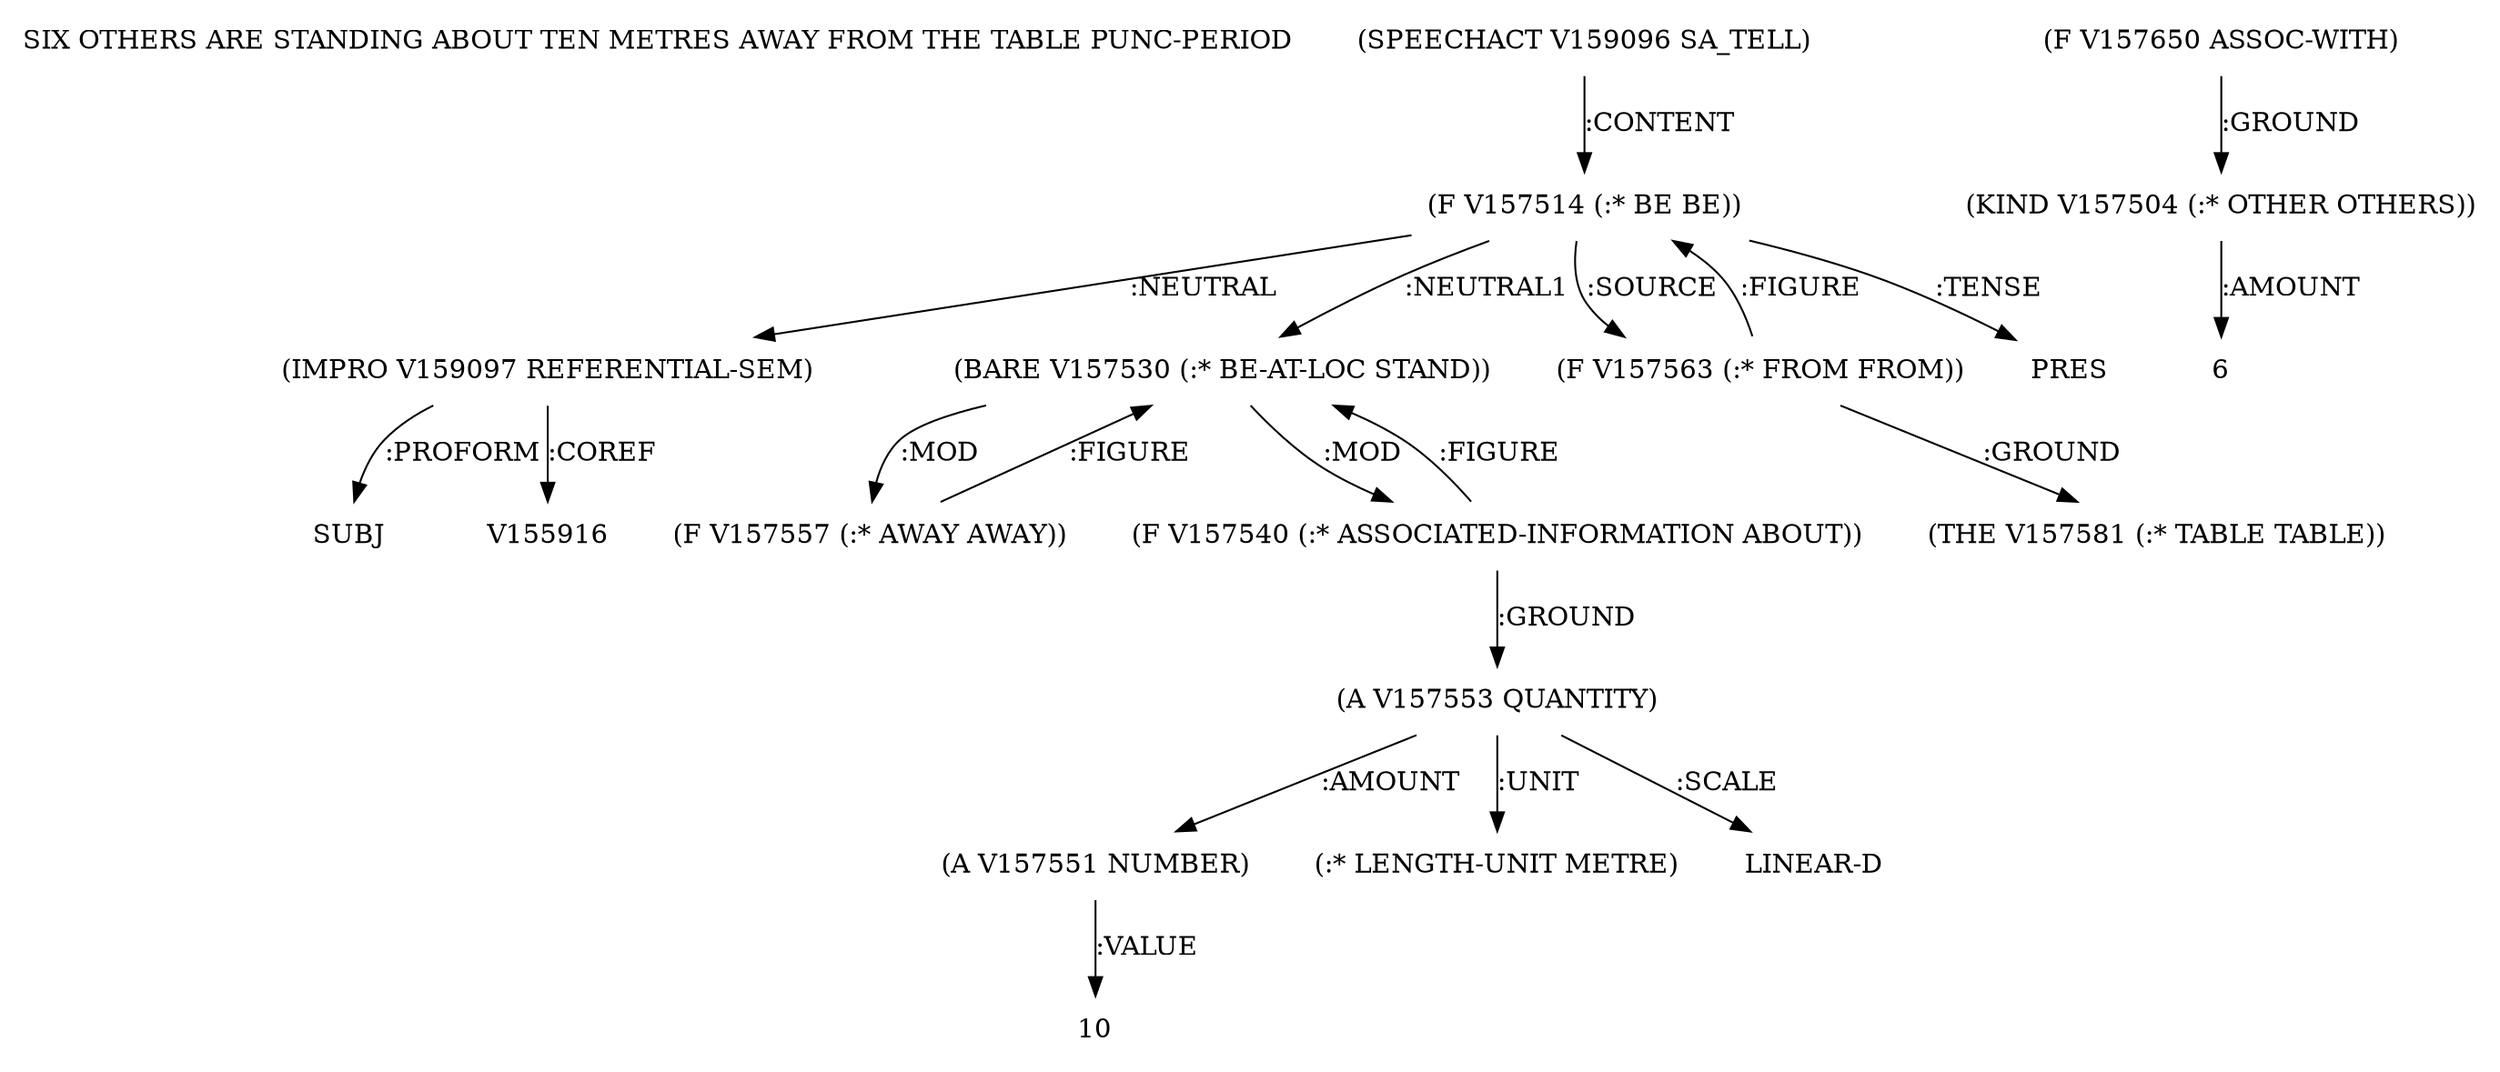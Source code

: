 digraph Terms {
  node [shape=none]
  "SIX OTHERS ARE STANDING ABOUT TEN METRES AWAY FROM THE TABLE PUNC-PERIOD"
  "V159096" [label="(SPEECHACT V159096 SA_TELL)"]
  "V159096" -> "V157514" [label=":CONTENT"]
  "V157514" [label="(F V157514 (:* BE BE))"]
  "V157514" -> "V159097" [label=":NEUTRAL"]
  "V157514" -> "V157530" [label=":NEUTRAL1"]
  "V157514" -> "V157563" [label=":SOURCE"]
  "V157514" -> "NT170158" [label=":TENSE"]
  "NT170158" [label="PRES"]
  "V159097" [label="(IMPRO V159097 REFERENTIAL-SEM)"]
  "V159097" -> "NT170159" [label=":PROFORM"]
  "NT170159" [label="SUBJ"]
  "V159097" -> "V155916" [label=":COREF"]
  "V157530" [label="(BARE V157530 (:* BE-AT-LOC STAND))"]
  "V157530" -> "V157557" [label=":MOD"]
  "V157530" -> "V157540" [label=":MOD"]
  "V157540" [label="(F V157540 (:* ASSOCIATED-INFORMATION ABOUT))"]
  "V157540" -> "V157553" [label=":GROUND"]
  "V157540" -> "V157530" [label=":FIGURE"]
  "V157553" [label="(A V157553 QUANTITY)"]
  "V157553" -> "V157551" [label=":AMOUNT"]
  "V157553" -> "NT170160" [label=":UNIT"]
  "NT170160" [label="(:* LENGTH-UNIT METRE)"]
  "V157553" -> "NT170161" [label=":SCALE"]
  "NT170161" [label="LINEAR-D"]
  "V157551" [label="(A V157551 NUMBER)"]
  "V157551" -> "NT170162" [label=":VALUE"]
  "NT170162" [label="10"]
  "V157557" [label="(F V157557 (:* AWAY AWAY))"]
  "V157557" -> "V157530" [label=":FIGURE"]
  "V157563" [label="(F V157563 (:* FROM FROM))"]
  "V157563" -> "V157581" [label=":GROUND"]
  "V157563" -> "V157514" [label=":FIGURE"]
  "V157581" [label="(THE V157581 (:* TABLE TABLE))"]
  "V157650" [label="(F V157650 ASSOC-WITH)"]
  "V157650" -> "V157504" [label=":GROUND"]
  "V157504" [label="(KIND V157504 (:* OTHER OTHERS))"]
  "V157504" -> "NT170163" [label=":AMOUNT"]
  "NT170163" [label="6"]
}
